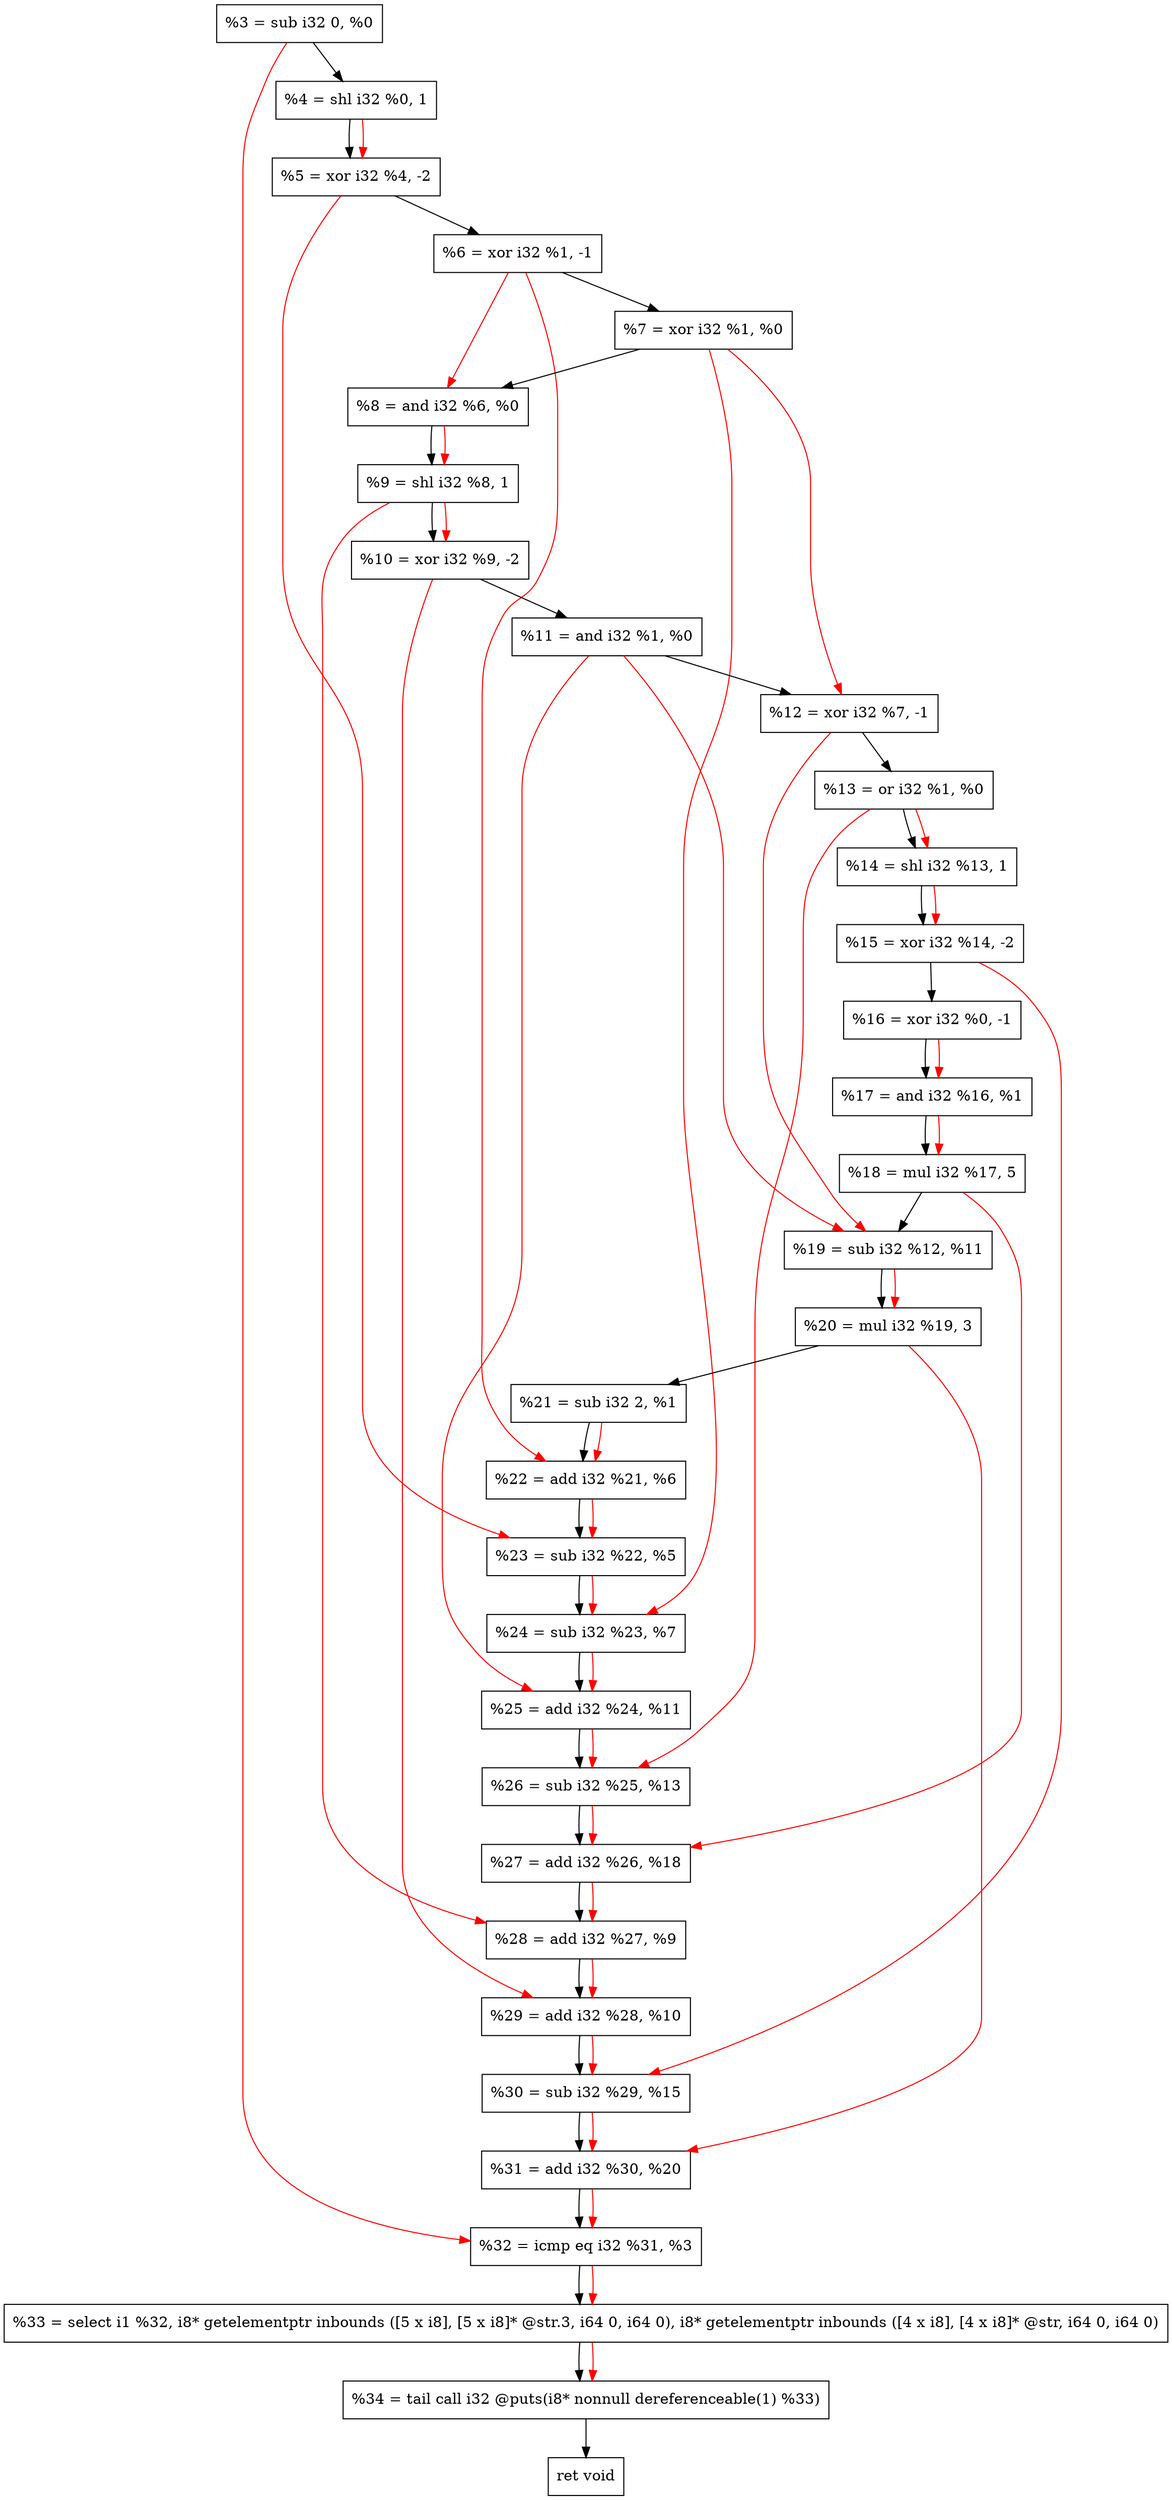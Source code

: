 digraph "DFG for'crackme' function" {
	Node0x1a7bca0[shape=record, label="  %3 = sub i32 0, %0"];
	Node0x1a7bd40[shape=record, label="  %4 = shl i32 %0, 1"];
	Node0x1a7be00[shape=record, label="  %5 = xor i32 %4, -2"];
	Node0x1a7bea0[shape=record, label="  %6 = xor i32 %1, -1"];
	Node0x1a7bf10[shape=record, label="  %7 = xor i32 %1, %0"];
	Node0x1a7bf80[shape=record, label="  %8 = and i32 %6, %0"];
	Node0x1a7bff0[shape=record, label="  %9 = shl i32 %8, 1"];
	Node0x1a7c060[shape=record, label="  %10 = xor i32 %9, -2"];
	Node0x1a7c0d0[shape=record, label="  %11 = and i32 %1, %0"];
	Node0x1a7c140[shape=record, label="  %12 = xor i32 %7, -1"];
	Node0x1a7c1b0[shape=record, label="  %13 = or i32 %1, %0"];
	Node0x1a7c220[shape=record, label="  %14 = shl i32 %13, 1"];
	Node0x1a7c290[shape=record, label="  %15 = xor i32 %14, -2"];
	Node0x1a7c300[shape=record, label="  %16 = xor i32 %0, -1"];
	Node0x1a7c370[shape=record, label="  %17 = and i32 %16, %1"];
	Node0x1a7c410[shape=record, label="  %18 = mul i32 %17, 5"];
	Node0x1a7c480[shape=record, label="  %19 = sub i32 %12, %11"];
	Node0x1a7c520[shape=record, label="  %20 = mul i32 %19, 3"];
	Node0x1a7c5c0[shape=record, label="  %21 = sub i32 2, %1"];
	Node0x1a7c630[shape=record, label="  %22 = add i32 %21, %6"];
	Node0x1a7c6a0[shape=record, label="  %23 = sub i32 %22, %5"];
	Node0x1a7c710[shape=record, label="  %24 = sub i32 %23, %7"];
	Node0x1a7c780[shape=record, label="  %25 = add i32 %24, %11"];
	Node0x1a7c7f0[shape=record, label="  %26 = sub i32 %25, %13"];
	Node0x1a7c860[shape=record, label="  %27 = add i32 %26, %18"];
	Node0x1a7c8d0[shape=record, label="  %28 = add i32 %27, %9"];
	Node0x1a7c940[shape=record, label="  %29 = add i32 %28, %10"];
	Node0x1a7c9b0[shape=record, label="  %30 = sub i32 %29, %15"];
	Node0x1a7ca20[shape=record, label="  %31 = add i32 %30, %20"];
	Node0x1a7ca90[shape=record, label="  %32 = icmp eq i32 %31, %3"];
	Node0x1a1c268[shape=record, label="  %33 = select i1 %32, i8* getelementptr inbounds ([5 x i8], [5 x i8]* @str.3, i64 0, i64 0), i8* getelementptr inbounds ([4 x i8], [4 x i8]* @str, i64 0, i64 0)"];
	Node0x1a7d140[shape=record, label="  %34 = tail call i32 @puts(i8* nonnull dereferenceable(1) %33)"];
	Node0x1a7d190[shape=record, label="  ret void"];
	Node0x1a7bca0 -> Node0x1a7bd40;
	Node0x1a7bd40 -> Node0x1a7be00;
	Node0x1a7be00 -> Node0x1a7bea0;
	Node0x1a7bea0 -> Node0x1a7bf10;
	Node0x1a7bf10 -> Node0x1a7bf80;
	Node0x1a7bf80 -> Node0x1a7bff0;
	Node0x1a7bff0 -> Node0x1a7c060;
	Node0x1a7c060 -> Node0x1a7c0d0;
	Node0x1a7c0d0 -> Node0x1a7c140;
	Node0x1a7c140 -> Node0x1a7c1b0;
	Node0x1a7c1b0 -> Node0x1a7c220;
	Node0x1a7c220 -> Node0x1a7c290;
	Node0x1a7c290 -> Node0x1a7c300;
	Node0x1a7c300 -> Node0x1a7c370;
	Node0x1a7c370 -> Node0x1a7c410;
	Node0x1a7c410 -> Node0x1a7c480;
	Node0x1a7c480 -> Node0x1a7c520;
	Node0x1a7c520 -> Node0x1a7c5c0;
	Node0x1a7c5c0 -> Node0x1a7c630;
	Node0x1a7c630 -> Node0x1a7c6a0;
	Node0x1a7c6a0 -> Node0x1a7c710;
	Node0x1a7c710 -> Node0x1a7c780;
	Node0x1a7c780 -> Node0x1a7c7f0;
	Node0x1a7c7f0 -> Node0x1a7c860;
	Node0x1a7c860 -> Node0x1a7c8d0;
	Node0x1a7c8d0 -> Node0x1a7c940;
	Node0x1a7c940 -> Node0x1a7c9b0;
	Node0x1a7c9b0 -> Node0x1a7ca20;
	Node0x1a7ca20 -> Node0x1a7ca90;
	Node0x1a7ca90 -> Node0x1a1c268;
	Node0x1a1c268 -> Node0x1a7d140;
	Node0x1a7d140 -> Node0x1a7d190;
edge [color=red]
	Node0x1a7bd40 -> Node0x1a7be00;
	Node0x1a7bea0 -> Node0x1a7bf80;
	Node0x1a7bf80 -> Node0x1a7bff0;
	Node0x1a7bff0 -> Node0x1a7c060;
	Node0x1a7bf10 -> Node0x1a7c140;
	Node0x1a7c1b0 -> Node0x1a7c220;
	Node0x1a7c220 -> Node0x1a7c290;
	Node0x1a7c300 -> Node0x1a7c370;
	Node0x1a7c370 -> Node0x1a7c410;
	Node0x1a7c140 -> Node0x1a7c480;
	Node0x1a7c0d0 -> Node0x1a7c480;
	Node0x1a7c480 -> Node0x1a7c520;
	Node0x1a7c5c0 -> Node0x1a7c630;
	Node0x1a7bea0 -> Node0x1a7c630;
	Node0x1a7c630 -> Node0x1a7c6a0;
	Node0x1a7be00 -> Node0x1a7c6a0;
	Node0x1a7c6a0 -> Node0x1a7c710;
	Node0x1a7bf10 -> Node0x1a7c710;
	Node0x1a7c710 -> Node0x1a7c780;
	Node0x1a7c0d0 -> Node0x1a7c780;
	Node0x1a7c780 -> Node0x1a7c7f0;
	Node0x1a7c1b0 -> Node0x1a7c7f0;
	Node0x1a7c7f0 -> Node0x1a7c860;
	Node0x1a7c410 -> Node0x1a7c860;
	Node0x1a7c860 -> Node0x1a7c8d0;
	Node0x1a7bff0 -> Node0x1a7c8d0;
	Node0x1a7c8d0 -> Node0x1a7c940;
	Node0x1a7c060 -> Node0x1a7c940;
	Node0x1a7c940 -> Node0x1a7c9b0;
	Node0x1a7c290 -> Node0x1a7c9b0;
	Node0x1a7c9b0 -> Node0x1a7ca20;
	Node0x1a7c520 -> Node0x1a7ca20;
	Node0x1a7ca20 -> Node0x1a7ca90;
	Node0x1a7bca0 -> Node0x1a7ca90;
	Node0x1a7ca90 -> Node0x1a1c268;
	Node0x1a1c268 -> Node0x1a7d140;
}
